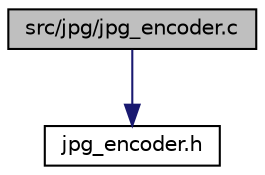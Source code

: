 digraph "src/jpg/jpg_encoder.c"
{
 // LATEX_PDF_SIZE
  edge [fontname="Helvetica",fontsize="10",labelfontname="Helvetica",labelfontsize="10"];
  node [fontname="Helvetica",fontsize="10",shape=record];
  Node1 [label="src/jpg/jpg_encoder.c",height=0.2,width=0.4,color="black", fillcolor="grey75", style="filled", fontcolor="black",tooltip=" "];
  Node1 -> Node2 [color="midnightblue",fontsize="10",style="solid"];
  Node2 [label="jpg_encoder.h",height=0.2,width=0.4,color="black", fillcolor="white", style="filled",URL="$jpg__encoder_8h.html",tooltip=" "];
}
